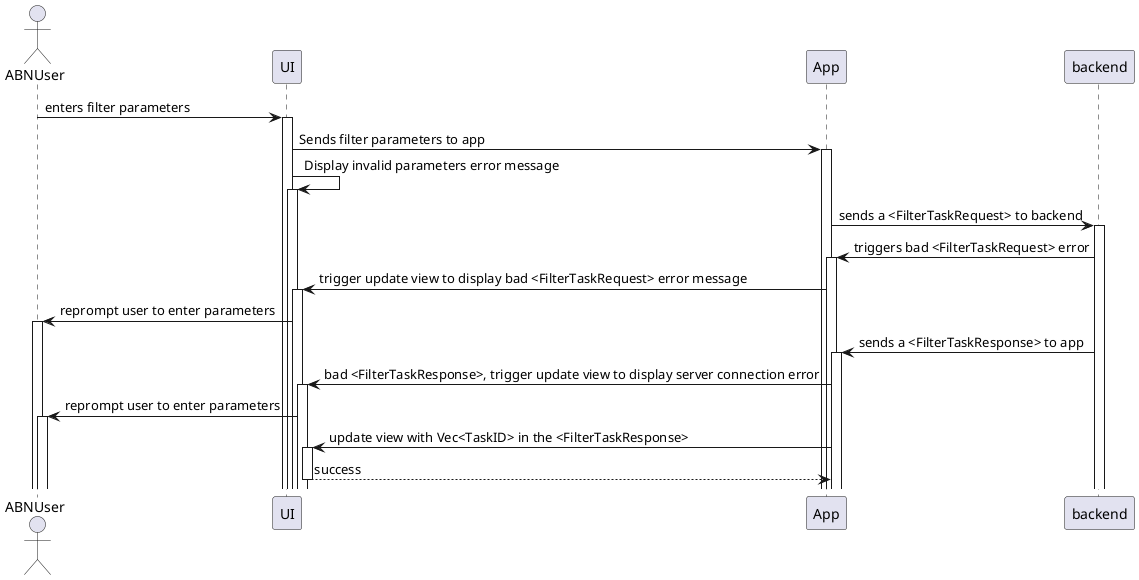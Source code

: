 @startuml
autoactivate on
actor ABNUser
ABNUser -> UI : enters filter parameters
UI -> App : Sends filter parameters to app
UI -> UI : Display invalid parameters error message
App -> backend : sends a <FilterTaskRequest> to backend
backend -> App : triggers bad <FilterTaskRequest> error
App -> UI : trigger update view to display bad <FilterTaskRequest> error message
UI -> ABNUser : reprompt user to enter parameters
backend -> App : sends a <FilterTaskResponse> to app
App -> UI : bad <FilterTaskResponse>, trigger update view to display server connection error
UI -> ABNUser : reprompt user to enter parameters
App -> UI : update view with Vec<TaskID> in the <FilterTaskResponse>
return success
@enduml
